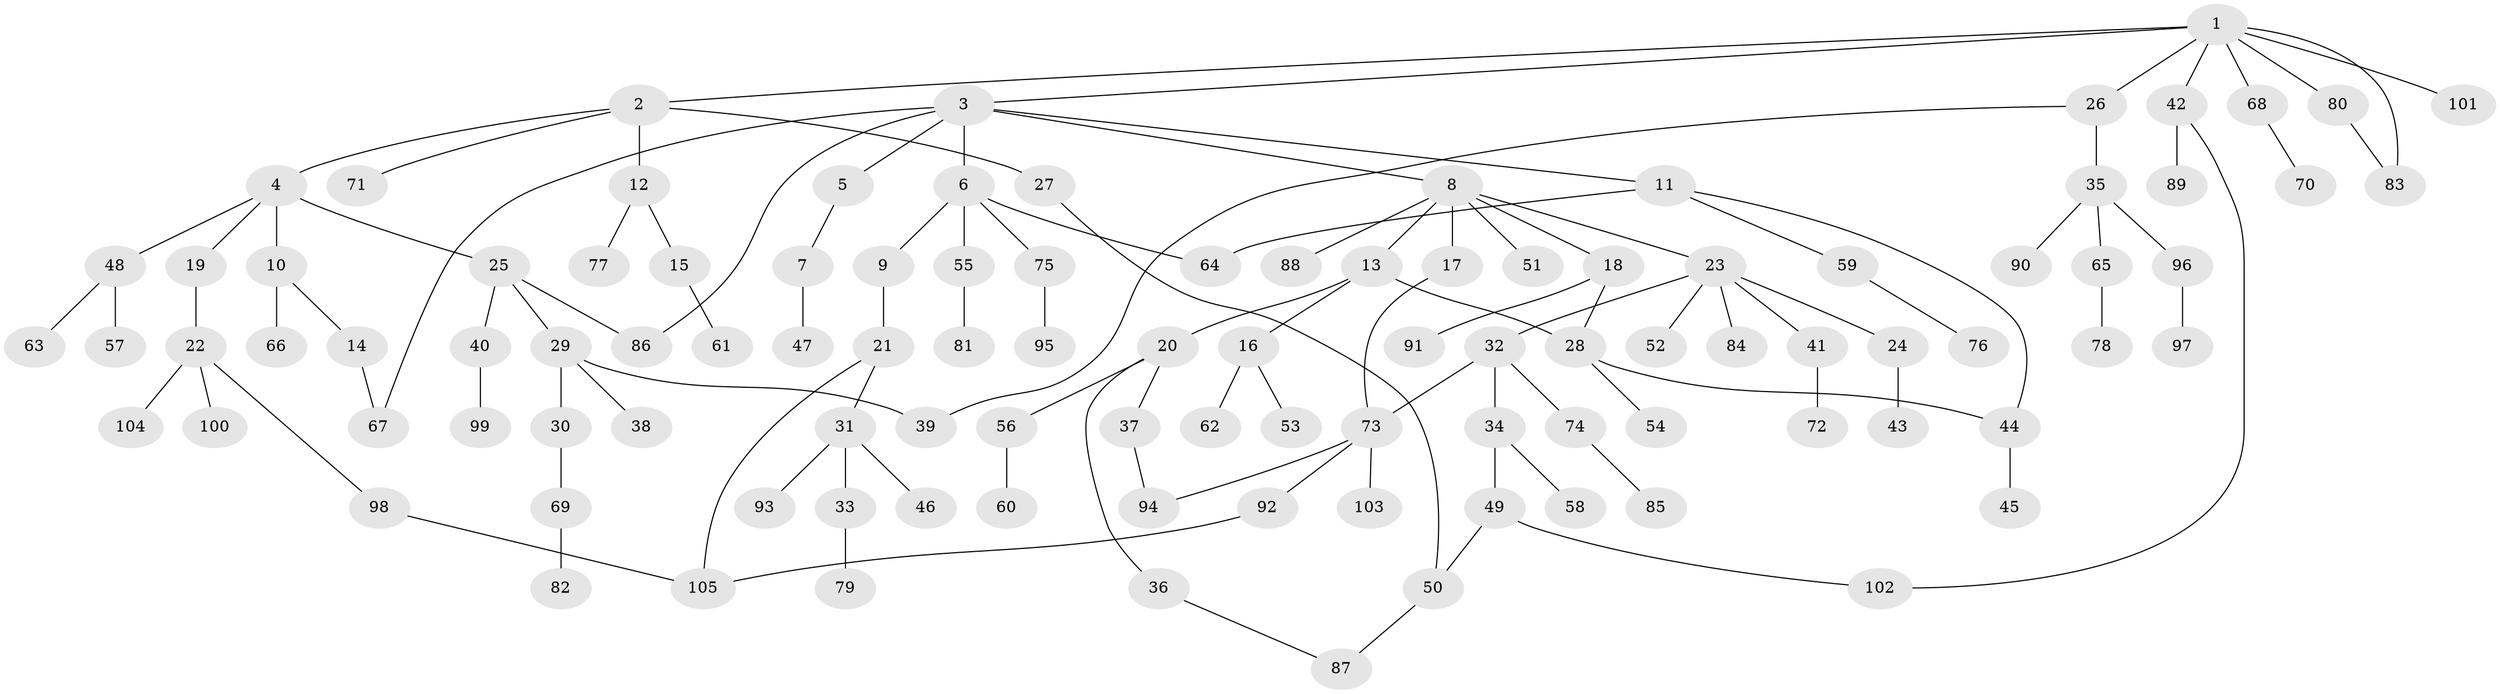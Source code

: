 // coarse degree distribution, {8: 0.028985507246376812, 4: 0.014492753623188406, 7: 0.014492753623188406, 6: 0.043478260869565216, 2: 0.21739130434782608, 5: 0.07246376811594203, 1: 0.463768115942029, 3: 0.14492753623188406}
// Generated by graph-tools (version 1.1) at 2025/51/02/27/25 19:51:37]
// undirected, 105 vertices, 118 edges
graph export_dot {
graph [start="1"]
  node [color=gray90,style=filled];
  1;
  2;
  3;
  4;
  5;
  6;
  7;
  8;
  9;
  10;
  11;
  12;
  13;
  14;
  15;
  16;
  17;
  18;
  19;
  20;
  21;
  22;
  23;
  24;
  25;
  26;
  27;
  28;
  29;
  30;
  31;
  32;
  33;
  34;
  35;
  36;
  37;
  38;
  39;
  40;
  41;
  42;
  43;
  44;
  45;
  46;
  47;
  48;
  49;
  50;
  51;
  52;
  53;
  54;
  55;
  56;
  57;
  58;
  59;
  60;
  61;
  62;
  63;
  64;
  65;
  66;
  67;
  68;
  69;
  70;
  71;
  72;
  73;
  74;
  75;
  76;
  77;
  78;
  79;
  80;
  81;
  82;
  83;
  84;
  85;
  86;
  87;
  88;
  89;
  90;
  91;
  92;
  93;
  94;
  95;
  96;
  97;
  98;
  99;
  100;
  101;
  102;
  103;
  104;
  105;
  1 -- 2;
  1 -- 3;
  1 -- 26;
  1 -- 42;
  1 -- 68;
  1 -- 80;
  1 -- 101;
  1 -- 83;
  2 -- 4;
  2 -- 12;
  2 -- 27;
  2 -- 71;
  3 -- 5;
  3 -- 6;
  3 -- 8;
  3 -- 11;
  3 -- 86;
  3 -- 67;
  4 -- 10;
  4 -- 19;
  4 -- 25;
  4 -- 48;
  5 -- 7;
  6 -- 9;
  6 -- 55;
  6 -- 75;
  6 -- 64;
  7 -- 47;
  8 -- 13;
  8 -- 17;
  8 -- 18;
  8 -- 23;
  8 -- 51;
  8 -- 88;
  9 -- 21;
  10 -- 14;
  10 -- 66;
  11 -- 44;
  11 -- 59;
  11 -- 64;
  12 -- 15;
  12 -- 77;
  13 -- 16;
  13 -- 20;
  13 -- 28;
  14 -- 67;
  15 -- 61;
  16 -- 53;
  16 -- 62;
  17 -- 73;
  18 -- 91;
  18 -- 28;
  19 -- 22;
  20 -- 36;
  20 -- 37;
  20 -- 56;
  21 -- 31;
  21 -- 105;
  22 -- 98;
  22 -- 100;
  22 -- 104;
  23 -- 24;
  23 -- 32;
  23 -- 41;
  23 -- 52;
  23 -- 84;
  24 -- 43;
  25 -- 29;
  25 -- 40;
  25 -- 86;
  26 -- 35;
  26 -- 39;
  27 -- 50;
  28 -- 54;
  28 -- 44;
  29 -- 30;
  29 -- 38;
  29 -- 39;
  30 -- 69;
  31 -- 33;
  31 -- 46;
  31 -- 93;
  32 -- 34;
  32 -- 74;
  32 -- 73;
  33 -- 79;
  34 -- 49;
  34 -- 58;
  35 -- 65;
  35 -- 90;
  35 -- 96;
  36 -- 87;
  37 -- 94;
  40 -- 99;
  41 -- 72;
  42 -- 89;
  42 -- 102;
  44 -- 45;
  48 -- 57;
  48 -- 63;
  49 -- 50;
  49 -- 102;
  50 -- 87;
  55 -- 81;
  56 -- 60;
  59 -- 76;
  65 -- 78;
  68 -- 70;
  69 -- 82;
  73 -- 92;
  73 -- 94;
  73 -- 103;
  74 -- 85;
  75 -- 95;
  80 -- 83;
  92 -- 105;
  96 -- 97;
  98 -- 105;
}
